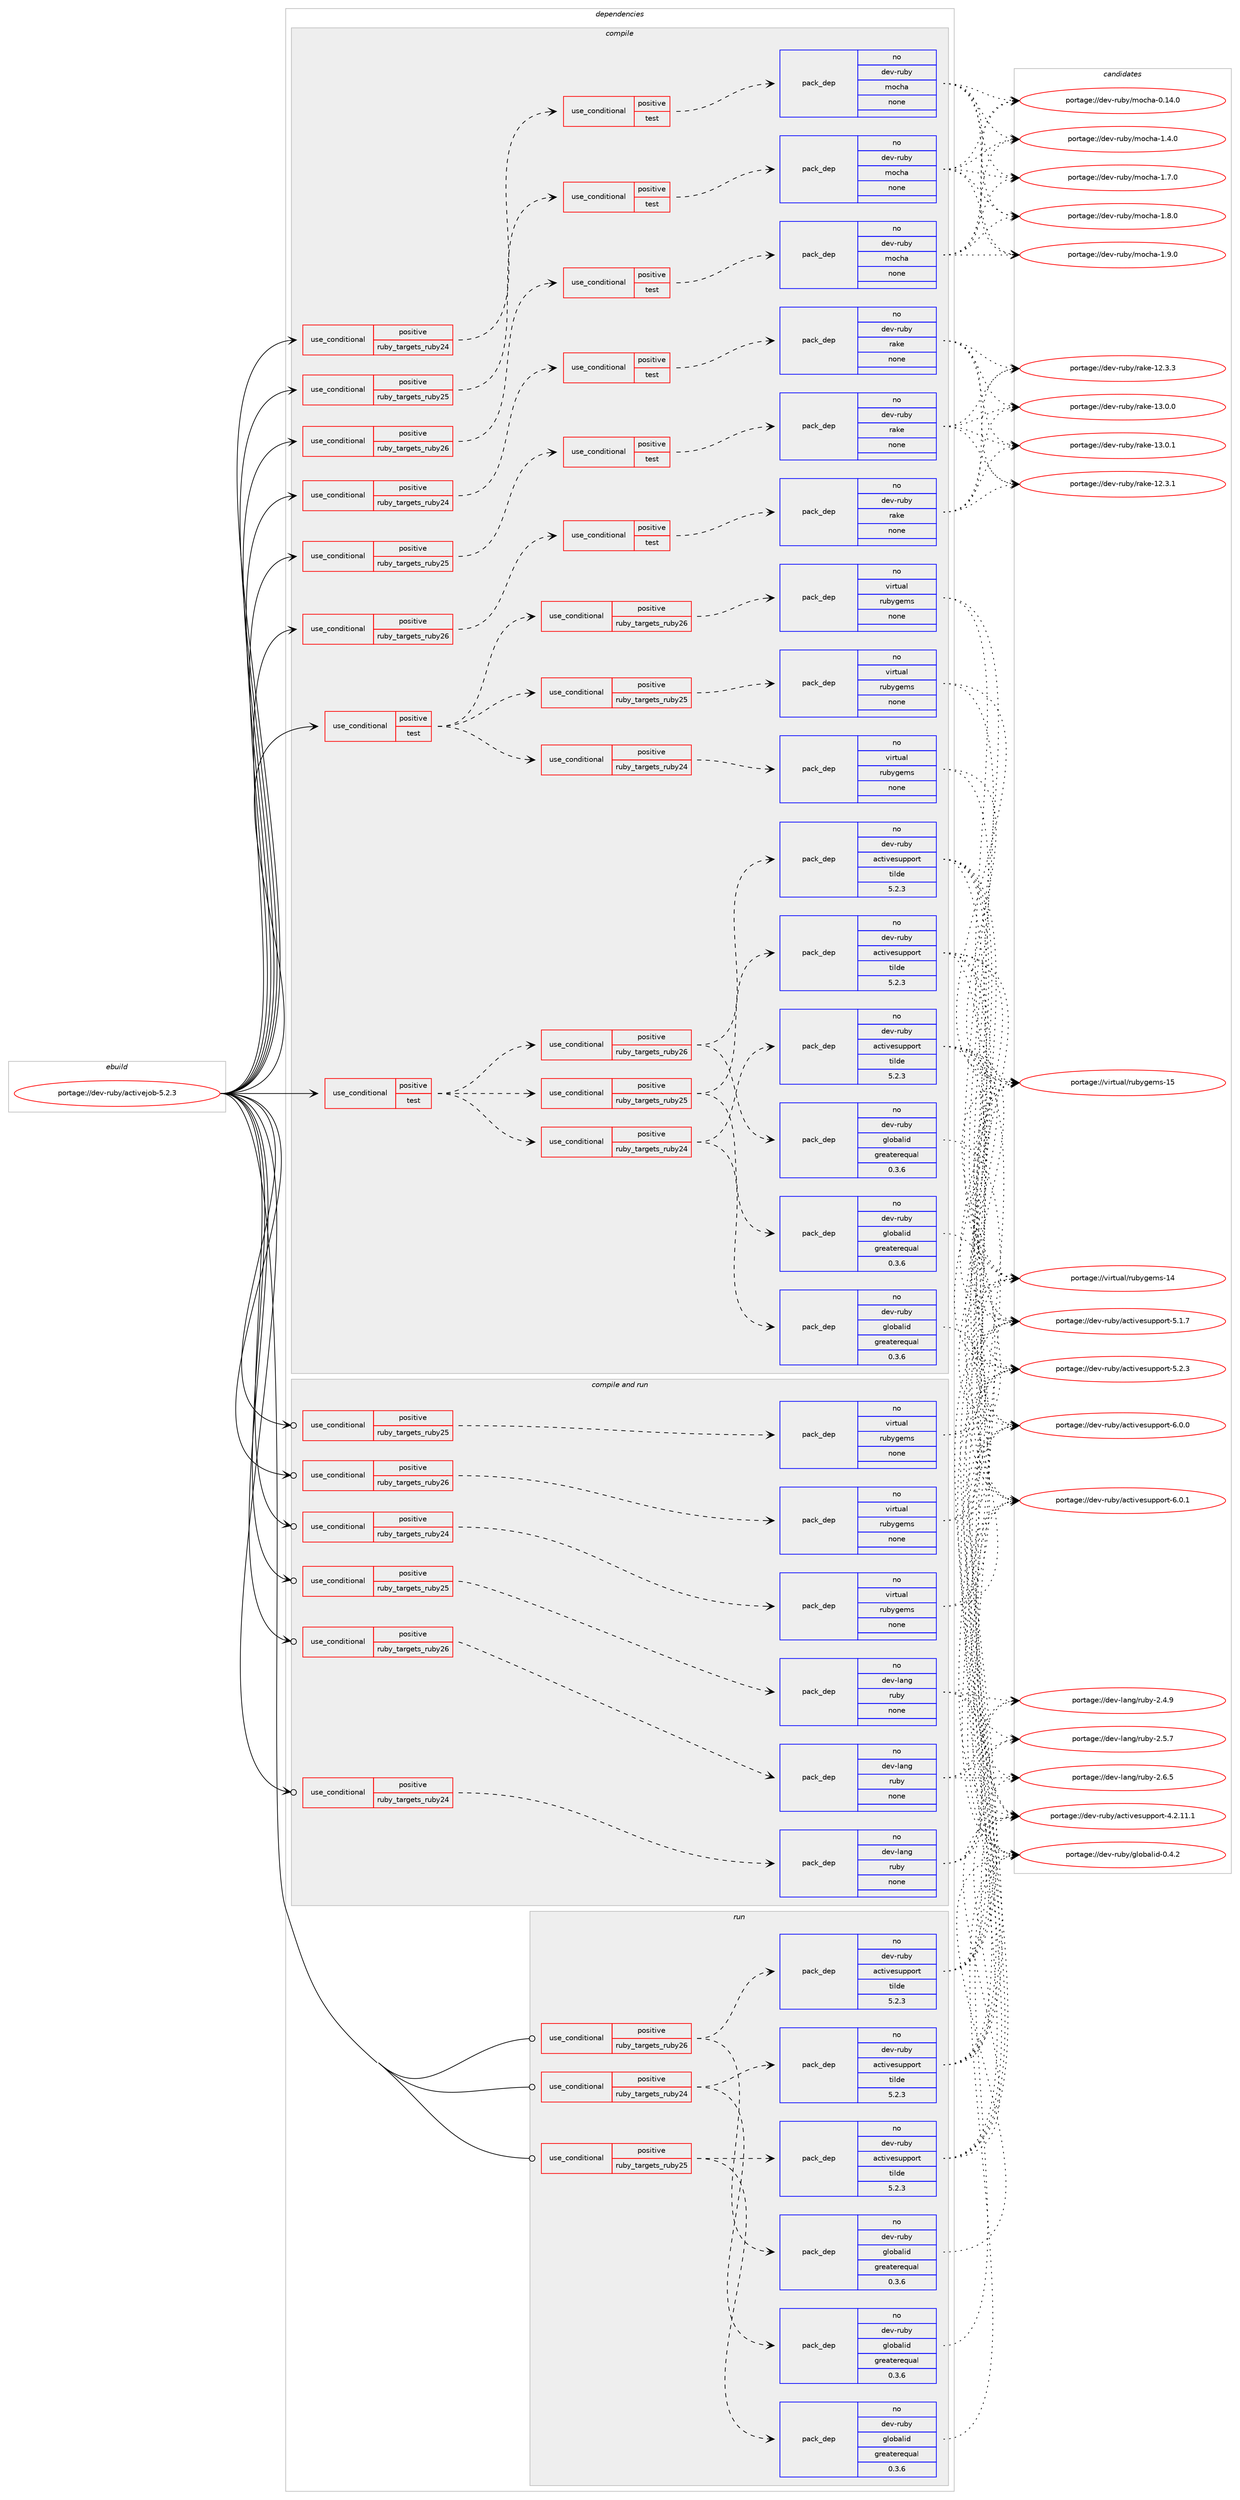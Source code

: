 digraph prolog {

# *************
# Graph options
# *************

newrank=true;
concentrate=true;
compound=true;
graph [rankdir=LR,fontname=Helvetica,fontsize=10,ranksep=1.5];#, ranksep=2.5, nodesep=0.2];
edge  [arrowhead=vee];
node  [fontname=Helvetica,fontsize=10];

# **********
# The ebuild
# **********

subgraph cluster_leftcol {
color=gray;
rank=same;
label=<<i>ebuild</i>>;
id [label="portage://dev-ruby/activejob-5.2.3", color=red, width=4, href="../dev-ruby/activejob-5.2.3.svg"];
}

# ****************
# The dependencies
# ****************

subgraph cluster_midcol {
color=gray;
label=<<i>dependencies</i>>;
subgraph cluster_compile {
fillcolor="#eeeeee";
style=filled;
label=<<i>compile</i>>;
subgraph cond46379 {
dependency209694 [label=<<TABLE BORDER="0" CELLBORDER="1" CELLSPACING="0" CELLPADDING="4"><TR><TD ROWSPAN="3" CELLPADDING="10">use_conditional</TD></TR><TR><TD>positive</TD></TR><TR><TD>ruby_targets_ruby24</TD></TR></TABLE>>, shape=none, color=red];
subgraph cond46380 {
dependency209695 [label=<<TABLE BORDER="0" CELLBORDER="1" CELLSPACING="0" CELLPADDING="4"><TR><TD ROWSPAN="3" CELLPADDING="10">use_conditional</TD></TR><TR><TD>positive</TD></TR><TR><TD>test</TD></TR></TABLE>>, shape=none, color=red];
subgraph pack159887 {
dependency209696 [label=<<TABLE BORDER="0" CELLBORDER="1" CELLSPACING="0" CELLPADDING="4" WIDTH="220"><TR><TD ROWSPAN="6" CELLPADDING="30">pack_dep</TD></TR><TR><TD WIDTH="110">no</TD></TR><TR><TD>dev-ruby</TD></TR><TR><TD>mocha</TD></TR><TR><TD>none</TD></TR><TR><TD></TD></TR></TABLE>>, shape=none, color=blue];
}
dependency209695:e -> dependency209696:w [weight=20,style="dashed",arrowhead="vee"];
}
dependency209694:e -> dependency209695:w [weight=20,style="dashed",arrowhead="vee"];
}
id:e -> dependency209694:w [weight=20,style="solid",arrowhead="vee"];
subgraph cond46381 {
dependency209697 [label=<<TABLE BORDER="0" CELLBORDER="1" CELLSPACING="0" CELLPADDING="4"><TR><TD ROWSPAN="3" CELLPADDING="10">use_conditional</TD></TR><TR><TD>positive</TD></TR><TR><TD>ruby_targets_ruby24</TD></TR></TABLE>>, shape=none, color=red];
subgraph cond46382 {
dependency209698 [label=<<TABLE BORDER="0" CELLBORDER="1" CELLSPACING="0" CELLPADDING="4"><TR><TD ROWSPAN="3" CELLPADDING="10">use_conditional</TD></TR><TR><TD>positive</TD></TR><TR><TD>test</TD></TR></TABLE>>, shape=none, color=red];
subgraph pack159888 {
dependency209699 [label=<<TABLE BORDER="0" CELLBORDER="1" CELLSPACING="0" CELLPADDING="4" WIDTH="220"><TR><TD ROWSPAN="6" CELLPADDING="30">pack_dep</TD></TR><TR><TD WIDTH="110">no</TD></TR><TR><TD>dev-ruby</TD></TR><TR><TD>rake</TD></TR><TR><TD>none</TD></TR><TR><TD></TD></TR></TABLE>>, shape=none, color=blue];
}
dependency209698:e -> dependency209699:w [weight=20,style="dashed",arrowhead="vee"];
}
dependency209697:e -> dependency209698:w [weight=20,style="dashed",arrowhead="vee"];
}
id:e -> dependency209697:w [weight=20,style="solid",arrowhead="vee"];
subgraph cond46383 {
dependency209700 [label=<<TABLE BORDER="0" CELLBORDER="1" CELLSPACING="0" CELLPADDING="4"><TR><TD ROWSPAN="3" CELLPADDING="10">use_conditional</TD></TR><TR><TD>positive</TD></TR><TR><TD>ruby_targets_ruby25</TD></TR></TABLE>>, shape=none, color=red];
subgraph cond46384 {
dependency209701 [label=<<TABLE BORDER="0" CELLBORDER="1" CELLSPACING="0" CELLPADDING="4"><TR><TD ROWSPAN="3" CELLPADDING="10">use_conditional</TD></TR><TR><TD>positive</TD></TR><TR><TD>test</TD></TR></TABLE>>, shape=none, color=red];
subgraph pack159889 {
dependency209702 [label=<<TABLE BORDER="0" CELLBORDER="1" CELLSPACING="0" CELLPADDING="4" WIDTH="220"><TR><TD ROWSPAN="6" CELLPADDING="30">pack_dep</TD></TR><TR><TD WIDTH="110">no</TD></TR><TR><TD>dev-ruby</TD></TR><TR><TD>mocha</TD></TR><TR><TD>none</TD></TR><TR><TD></TD></TR></TABLE>>, shape=none, color=blue];
}
dependency209701:e -> dependency209702:w [weight=20,style="dashed",arrowhead="vee"];
}
dependency209700:e -> dependency209701:w [weight=20,style="dashed",arrowhead="vee"];
}
id:e -> dependency209700:w [weight=20,style="solid",arrowhead="vee"];
subgraph cond46385 {
dependency209703 [label=<<TABLE BORDER="0" CELLBORDER="1" CELLSPACING="0" CELLPADDING="4"><TR><TD ROWSPAN="3" CELLPADDING="10">use_conditional</TD></TR><TR><TD>positive</TD></TR><TR><TD>ruby_targets_ruby25</TD></TR></TABLE>>, shape=none, color=red];
subgraph cond46386 {
dependency209704 [label=<<TABLE BORDER="0" CELLBORDER="1" CELLSPACING="0" CELLPADDING="4"><TR><TD ROWSPAN="3" CELLPADDING="10">use_conditional</TD></TR><TR><TD>positive</TD></TR><TR><TD>test</TD></TR></TABLE>>, shape=none, color=red];
subgraph pack159890 {
dependency209705 [label=<<TABLE BORDER="0" CELLBORDER="1" CELLSPACING="0" CELLPADDING="4" WIDTH="220"><TR><TD ROWSPAN="6" CELLPADDING="30">pack_dep</TD></TR><TR><TD WIDTH="110">no</TD></TR><TR><TD>dev-ruby</TD></TR><TR><TD>rake</TD></TR><TR><TD>none</TD></TR><TR><TD></TD></TR></TABLE>>, shape=none, color=blue];
}
dependency209704:e -> dependency209705:w [weight=20,style="dashed",arrowhead="vee"];
}
dependency209703:e -> dependency209704:w [weight=20,style="dashed",arrowhead="vee"];
}
id:e -> dependency209703:w [weight=20,style="solid",arrowhead="vee"];
subgraph cond46387 {
dependency209706 [label=<<TABLE BORDER="0" CELLBORDER="1" CELLSPACING="0" CELLPADDING="4"><TR><TD ROWSPAN="3" CELLPADDING="10">use_conditional</TD></TR><TR><TD>positive</TD></TR><TR><TD>ruby_targets_ruby26</TD></TR></TABLE>>, shape=none, color=red];
subgraph cond46388 {
dependency209707 [label=<<TABLE BORDER="0" CELLBORDER="1" CELLSPACING="0" CELLPADDING="4"><TR><TD ROWSPAN="3" CELLPADDING="10">use_conditional</TD></TR><TR><TD>positive</TD></TR><TR><TD>test</TD></TR></TABLE>>, shape=none, color=red];
subgraph pack159891 {
dependency209708 [label=<<TABLE BORDER="0" CELLBORDER="1" CELLSPACING="0" CELLPADDING="4" WIDTH="220"><TR><TD ROWSPAN="6" CELLPADDING="30">pack_dep</TD></TR><TR><TD WIDTH="110">no</TD></TR><TR><TD>dev-ruby</TD></TR><TR><TD>mocha</TD></TR><TR><TD>none</TD></TR><TR><TD></TD></TR></TABLE>>, shape=none, color=blue];
}
dependency209707:e -> dependency209708:w [weight=20,style="dashed",arrowhead="vee"];
}
dependency209706:e -> dependency209707:w [weight=20,style="dashed",arrowhead="vee"];
}
id:e -> dependency209706:w [weight=20,style="solid",arrowhead="vee"];
subgraph cond46389 {
dependency209709 [label=<<TABLE BORDER="0" CELLBORDER="1" CELLSPACING="0" CELLPADDING="4"><TR><TD ROWSPAN="3" CELLPADDING="10">use_conditional</TD></TR><TR><TD>positive</TD></TR><TR><TD>ruby_targets_ruby26</TD></TR></TABLE>>, shape=none, color=red];
subgraph cond46390 {
dependency209710 [label=<<TABLE BORDER="0" CELLBORDER="1" CELLSPACING="0" CELLPADDING="4"><TR><TD ROWSPAN="3" CELLPADDING="10">use_conditional</TD></TR><TR><TD>positive</TD></TR><TR><TD>test</TD></TR></TABLE>>, shape=none, color=red];
subgraph pack159892 {
dependency209711 [label=<<TABLE BORDER="0" CELLBORDER="1" CELLSPACING="0" CELLPADDING="4" WIDTH="220"><TR><TD ROWSPAN="6" CELLPADDING="30">pack_dep</TD></TR><TR><TD WIDTH="110">no</TD></TR><TR><TD>dev-ruby</TD></TR><TR><TD>rake</TD></TR><TR><TD>none</TD></TR><TR><TD></TD></TR></TABLE>>, shape=none, color=blue];
}
dependency209710:e -> dependency209711:w [weight=20,style="dashed",arrowhead="vee"];
}
dependency209709:e -> dependency209710:w [weight=20,style="dashed",arrowhead="vee"];
}
id:e -> dependency209709:w [weight=20,style="solid",arrowhead="vee"];
subgraph cond46391 {
dependency209712 [label=<<TABLE BORDER="0" CELLBORDER="1" CELLSPACING="0" CELLPADDING="4"><TR><TD ROWSPAN="3" CELLPADDING="10">use_conditional</TD></TR><TR><TD>positive</TD></TR><TR><TD>test</TD></TR></TABLE>>, shape=none, color=red];
subgraph cond46392 {
dependency209713 [label=<<TABLE BORDER="0" CELLBORDER="1" CELLSPACING="0" CELLPADDING="4"><TR><TD ROWSPAN="3" CELLPADDING="10">use_conditional</TD></TR><TR><TD>positive</TD></TR><TR><TD>ruby_targets_ruby24</TD></TR></TABLE>>, shape=none, color=red];
subgraph pack159893 {
dependency209714 [label=<<TABLE BORDER="0" CELLBORDER="1" CELLSPACING="0" CELLPADDING="4" WIDTH="220"><TR><TD ROWSPAN="6" CELLPADDING="30">pack_dep</TD></TR><TR><TD WIDTH="110">no</TD></TR><TR><TD>dev-ruby</TD></TR><TR><TD>activesupport</TD></TR><TR><TD>tilde</TD></TR><TR><TD>5.2.3</TD></TR></TABLE>>, shape=none, color=blue];
}
dependency209713:e -> dependency209714:w [weight=20,style="dashed",arrowhead="vee"];
subgraph pack159894 {
dependency209715 [label=<<TABLE BORDER="0" CELLBORDER="1" CELLSPACING="0" CELLPADDING="4" WIDTH="220"><TR><TD ROWSPAN="6" CELLPADDING="30">pack_dep</TD></TR><TR><TD WIDTH="110">no</TD></TR><TR><TD>dev-ruby</TD></TR><TR><TD>globalid</TD></TR><TR><TD>greaterequal</TD></TR><TR><TD>0.3.6</TD></TR></TABLE>>, shape=none, color=blue];
}
dependency209713:e -> dependency209715:w [weight=20,style="dashed",arrowhead="vee"];
}
dependency209712:e -> dependency209713:w [weight=20,style="dashed",arrowhead="vee"];
subgraph cond46393 {
dependency209716 [label=<<TABLE BORDER="0" CELLBORDER="1" CELLSPACING="0" CELLPADDING="4"><TR><TD ROWSPAN="3" CELLPADDING="10">use_conditional</TD></TR><TR><TD>positive</TD></TR><TR><TD>ruby_targets_ruby25</TD></TR></TABLE>>, shape=none, color=red];
subgraph pack159895 {
dependency209717 [label=<<TABLE BORDER="0" CELLBORDER="1" CELLSPACING="0" CELLPADDING="4" WIDTH="220"><TR><TD ROWSPAN="6" CELLPADDING="30">pack_dep</TD></TR><TR><TD WIDTH="110">no</TD></TR><TR><TD>dev-ruby</TD></TR><TR><TD>activesupport</TD></TR><TR><TD>tilde</TD></TR><TR><TD>5.2.3</TD></TR></TABLE>>, shape=none, color=blue];
}
dependency209716:e -> dependency209717:w [weight=20,style="dashed",arrowhead="vee"];
subgraph pack159896 {
dependency209718 [label=<<TABLE BORDER="0" CELLBORDER="1" CELLSPACING="0" CELLPADDING="4" WIDTH="220"><TR><TD ROWSPAN="6" CELLPADDING="30">pack_dep</TD></TR><TR><TD WIDTH="110">no</TD></TR><TR><TD>dev-ruby</TD></TR><TR><TD>globalid</TD></TR><TR><TD>greaterequal</TD></TR><TR><TD>0.3.6</TD></TR></TABLE>>, shape=none, color=blue];
}
dependency209716:e -> dependency209718:w [weight=20,style="dashed",arrowhead="vee"];
}
dependency209712:e -> dependency209716:w [weight=20,style="dashed",arrowhead="vee"];
subgraph cond46394 {
dependency209719 [label=<<TABLE BORDER="0" CELLBORDER="1" CELLSPACING="0" CELLPADDING="4"><TR><TD ROWSPAN="3" CELLPADDING="10">use_conditional</TD></TR><TR><TD>positive</TD></TR><TR><TD>ruby_targets_ruby26</TD></TR></TABLE>>, shape=none, color=red];
subgraph pack159897 {
dependency209720 [label=<<TABLE BORDER="0" CELLBORDER="1" CELLSPACING="0" CELLPADDING="4" WIDTH="220"><TR><TD ROWSPAN="6" CELLPADDING="30">pack_dep</TD></TR><TR><TD WIDTH="110">no</TD></TR><TR><TD>dev-ruby</TD></TR><TR><TD>activesupport</TD></TR><TR><TD>tilde</TD></TR><TR><TD>5.2.3</TD></TR></TABLE>>, shape=none, color=blue];
}
dependency209719:e -> dependency209720:w [weight=20,style="dashed",arrowhead="vee"];
subgraph pack159898 {
dependency209721 [label=<<TABLE BORDER="0" CELLBORDER="1" CELLSPACING="0" CELLPADDING="4" WIDTH="220"><TR><TD ROWSPAN="6" CELLPADDING="30">pack_dep</TD></TR><TR><TD WIDTH="110">no</TD></TR><TR><TD>dev-ruby</TD></TR><TR><TD>globalid</TD></TR><TR><TD>greaterequal</TD></TR><TR><TD>0.3.6</TD></TR></TABLE>>, shape=none, color=blue];
}
dependency209719:e -> dependency209721:w [weight=20,style="dashed",arrowhead="vee"];
}
dependency209712:e -> dependency209719:w [weight=20,style="dashed",arrowhead="vee"];
}
id:e -> dependency209712:w [weight=20,style="solid",arrowhead="vee"];
subgraph cond46395 {
dependency209722 [label=<<TABLE BORDER="0" CELLBORDER="1" CELLSPACING="0" CELLPADDING="4"><TR><TD ROWSPAN="3" CELLPADDING="10">use_conditional</TD></TR><TR><TD>positive</TD></TR><TR><TD>test</TD></TR></TABLE>>, shape=none, color=red];
subgraph cond46396 {
dependency209723 [label=<<TABLE BORDER="0" CELLBORDER="1" CELLSPACING="0" CELLPADDING="4"><TR><TD ROWSPAN="3" CELLPADDING="10">use_conditional</TD></TR><TR><TD>positive</TD></TR><TR><TD>ruby_targets_ruby24</TD></TR></TABLE>>, shape=none, color=red];
subgraph pack159899 {
dependency209724 [label=<<TABLE BORDER="0" CELLBORDER="1" CELLSPACING="0" CELLPADDING="4" WIDTH="220"><TR><TD ROWSPAN="6" CELLPADDING="30">pack_dep</TD></TR><TR><TD WIDTH="110">no</TD></TR><TR><TD>virtual</TD></TR><TR><TD>rubygems</TD></TR><TR><TD>none</TD></TR><TR><TD></TD></TR></TABLE>>, shape=none, color=blue];
}
dependency209723:e -> dependency209724:w [weight=20,style="dashed",arrowhead="vee"];
}
dependency209722:e -> dependency209723:w [weight=20,style="dashed",arrowhead="vee"];
subgraph cond46397 {
dependency209725 [label=<<TABLE BORDER="0" CELLBORDER="1" CELLSPACING="0" CELLPADDING="4"><TR><TD ROWSPAN="3" CELLPADDING="10">use_conditional</TD></TR><TR><TD>positive</TD></TR><TR><TD>ruby_targets_ruby25</TD></TR></TABLE>>, shape=none, color=red];
subgraph pack159900 {
dependency209726 [label=<<TABLE BORDER="0" CELLBORDER="1" CELLSPACING="0" CELLPADDING="4" WIDTH="220"><TR><TD ROWSPAN="6" CELLPADDING="30">pack_dep</TD></TR><TR><TD WIDTH="110">no</TD></TR><TR><TD>virtual</TD></TR><TR><TD>rubygems</TD></TR><TR><TD>none</TD></TR><TR><TD></TD></TR></TABLE>>, shape=none, color=blue];
}
dependency209725:e -> dependency209726:w [weight=20,style="dashed",arrowhead="vee"];
}
dependency209722:e -> dependency209725:w [weight=20,style="dashed",arrowhead="vee"];
subgraph cond46398 {
dependency209727 [label=<<TABLE BORDER="0" CELLBORDER="1" CELLSPACING="0" CELLPADDING="4"><TR><TD ROWSPAN="3" CELLPADDING="10">use_conditional</TD></TR><TR><TD>positive</TD></TR><TR><TD>ruby_targets_ruby26</TD></TR></TABLE>>, shape=none, color=red];
subgraph pack159901 {
dependency209728 [label=<<TABLE BORDER="0" CELLBORDER="1" CELLSPACING="0" CELLPADDING="4" WIDTH="220"><TR><TD ROWSPAN="6" CELLPADDING="30">pack_dep</TD></TR><TR><TD WIDTH="110">no</TD></TR><TR><TD>virtual</TD></TR><TR><TD>rubygems</TD></TR><TR><TD>none</TD></TR><TR><TD></TD></TR></TABLE>>, shape=none, color=blue];
}
dependency209727:e -> dependency209728:w [weight=20,style="dashed",arrowhead="vee"];
}
dependency209722:e -> dependency209727:w [weight=20,style="dashed",arrowhead="vee"];
}
id:e -> dependency209722:w [weight=20,style="solid",arrowhead="vee"];
}
subgraph cluster_compileandrun {
fillcolor="#eeeeee";
style=filled;
label=<<i>compile and run</i>>;
subgraph cond46399 {
dependency209729 [label=<<TABLE BORDER="0" CELLBORDER="1" CELLSPACING="0" CELLPADDING="4"><TR><TD ROWSPAN="3" CELLPADDING="10">use_conditional</TD></TR><TR><TD>positive</TD></TR><TR><TD>ruby_targets_ruby24</TD></TR></TABLE>>, shape=none, color=red];
subgraph pack159902 {
dependency209730 [label=<<TABLE BORDER="0" CELLBORDER="1" CELLSPACING="0" CELLPADDING="4" WIDTH="220"><TR><TD ROWSPAN="6" CELLPADDING="30">pack_dep</TD></TR><TR><TD WIDTH="110">no</TD></TR><TR><TD>dev-lang</TD></TR><TR><TD>ruby</TD></TR><TR><TD>none</TD></TR><TR><TD></TD></TR></TABLE>>, shape=none, color=blue];
}
dependency209729:e -> dependency209730:w [weight=20,style="dashed",arrowhead="vee"];
}
id:e -> dependency209729:w [weight=20,style="solid",arrowhead="odotvee"];
subgraph cond46400 {
dependency209731 [label=<<TABLE BORDER="0" CELLBORDER="1" CELLSPACING="0" CELLPADDING="4"><TR><TD ROWSPAN="3" CELLPADDING="10">use_conditional</TD></TR><TR><TD>positive</TD></TR><TR><TD>ruby_targets_ruby24</TD></TR></TABLE>>, shape=none, color=red];
subgraph pack159903 {
dependency209732 [label=<<TABLE BORDER="0" CELLBORDER="1" CELLSPACING="0" CELLPADDING="4" WIDTH="220"><TR><TD ROWSPAN="6" CELLPADDING="30">pack_dep</TD></TR><TR><TD WIDTH="110">no</TD></TR><TR><TD>virtual</TD></TR><TR><TD>rubygems</TD></TR><TR><TD>none</TD></TR><TR><TD></TD></TR></TABLE>>, shape=none, color=blue];
}
dependency209731:e -> dependency209732:w [weight=20,style="dashed",arrowhead="vee"];
}
id:e -> dependency209731:w [weight=20,style="solid",arrowhead="odotvee"];
subgraph cond46401 {
dependency209733 [label=<<TABLE BORDER="0" CELLBORDER="1" CELLSPACING="0" CELLPADDING="4"><TR><TD ROWSPAN="3" CELLPADDING="10">use_conditional</TD></TR><TR><TD>positive</TD></TR><TR><TD>ruby_targets_ruby25</TD></TR></TABLE>>, shape=none, color=red];
subgraph pack159904 {
dependency209734 [label=<<TABLE BORDER="0" CELLBORDER="1" CELLSPACING="0" CELLPADDING="4" WIDTH="220"><TR><TD ROWSPAN="6" CELLPADDING="30">pack_dep</TD></TR><TR><TD WIDTH="110">no</TD></TR><TR><TD>dev-lang</TD></TR><TR><TD>ruby</TD></TR><TR><TD>none</TD></TR><TR><TD></TD></TR></TABLE>>, shape=none, color=blue];
}
dependency209733:e -> dependency209734:w [weight=20,style="dashed",arrowhead="vee"];
}
id:e -> dependency209733:w [weight=20,style="solid",arrowhead="odotvee"];
subgraph cond46402 {
dependency209735 [label=<<TABLE BORDER="0" CELLBORDER="1" CELLSPACING="0" CELLPADDING="4"><TR><TD ROWSPAN="3" CELLPADDING="10">use_conditional</TD></TR><TR><TD>positive</TD></TR><TR><TD>ruby_targets_ruby25</TD></TR></TABLE>>, shape=none, color=red];
subgraph pack159905 {
dependency209736 [label=<<TABLE BORDER="0" CELLBORDER="1" CELLSPACING="0" CELLPADDING="4" WIDTH="220"><TR><TD ROWSPAN="6" CELLPADDING="30">pack_dep</TD></TR><TR><TD WIDTH="110">no</TD></TR><TR><TD>virtual</TD></TR><TR><TD>rubygems</TD></TR><TR><TD>none</TD></TR><TR><TD></TD></TR></TABLE>>, shape=none, color=blue];
}
dependency209735:e -> dependency209736:w [weight=20,style="dashed",arrowhead="vee"];
}
id:e -> dependency209735:w [weight=20,style="solid",arrowhead="odotvee"];
subgraph cond46403 {
dependency209737 [label=<<TABLE BORDER="0" CELLBORDER="1" CELLSPACING="0" CELLPADDING="4"><TR><TD ROWSPAN="3" CELLPADDING="10">use_conditional</TD></TR><TR><TD>positive</TD></TR><TR><TD>ruby_targets_ruby26</TD></TR></TABLE>>, shape=none, color=red];
subgraph pack159906 {
dependency209738 [label=<<TABLE BORDER="0" CELLBORDER="1" CELLSPACING="0" CELLPADDING="4" WIDTH="220"><TR><TD ROWSPAN="6" CELLPADDING="30">pack_dep</TD></TR><TR><TD WIDTH="110">no</TD></TR><TR><TD>dev-lang</TD></TR><TR><TD>ruby</TD></TR><TR><TD>none</TD></TR><TR><TD></TD></TR></TABLE>>, shape=none, color=blue];
}
dependency209737:e -> dependency209738:w [weight=20,style="dashed",arrowhead="vee"];
}
id:e -> dependency209737:w [weight=20,style="solid",arrowhead="odotvee"];
subgraph cond46404 {
dependency209739 [label=<<TABLE BORDER="0" CELLBORDER="1" CELLSPACING="0" CELLPADDING="4"><TR><TD ROWSPAN="3" CELLPADDING="10">use_conditional</TD></TR><TR><TD>positive</TD></TR><TR><TD>ruby_targets_ruby26</TD></TR></TABLE>>, shape=none, color=red];
subgraph pack159907 {
dependency209740 [label=<<TABLE BORDER="0" CELLBORDER="1" CELLSPACING="0" CELLPADDING="4" WIDTH="220"><TR><TD ROWSPAN="6" CELLPADDING="30">pack_dep</TD></TR><TR><TD WIDTH="110">no</TD></TR><TR><TD>virtual</TD></TR><TR><TD>rubygems</TD></TR><TR><TD>none</TD></TR><TR><TD></TD></TR></TABLE>>, shape=none, color=blue];
}
dependency209739:e -> dependency209740:w [weight=20,style="dashed",arrowhead="vee"];
}
id:e -> dependency209739:w [weight=20,style="solid",arrowhead="odotvee"];
}
subgraph cluster_run {
fillcolor="#eeeeee";
style=filled;
label=<<i>run</i>>;
subgraph cond46405 {
dependency209741 [label=<<TABLE BORDER="0" CELLBORDER="1" CELLSPACING="0" CELLPADDING="4"><TR><TD ROWSPAN="3" CELLPADDING="10">use_conditional</TD></TR><TR><TD>positive</TD></TR><TR><TD>ruby_targets_ruby24</TD></TR></TABLE>>, shape=none, color=red];
subgraph pack159908 {
dependency209742 [label=<<TABLE BORDER="0" CELLBORDER="1" CELLSPACING="0" CELLPADDING="4" WIDTH="220"><TR><TD ROWSPAN="6" CELLPADDING="30">pack_dep</TD></TR><TR><TD WIDTH="110">no</TD></TR><TR><TD>dev-ruby</TD></TR><TR><TD>activesupport</TD></TR><TR><TD>tilde</TD></TR><TR><TD>5.2.3</TD></TR></TABLE>>, shape=none, color=blue];
}
dependency209741:e -> dependency209742:w [weight=20,style="dashed",arrowhead="vee"];
subgraph pack159909 {
dependency209743 [label=<<TABLE BORDER="0" CELLBORDER="1" CELLSPACING="0" CELLPADDING="4" WIDTH="220"><TR><TD ROWSPAN="6" CELLPADDING="30">pack_dep</TD></TR><TR><TD WIDTH="110">no</TD></TR><TR><TD>dev-ruby</TD></TR><TR><TD>globalid</TD></TR><TR><TD>greaterequal</TD></TR><TR><TD>0.3.6</TD></TR></TABLE>>, shape=none, color=blue];
}
dependency209741:e -> dependency209743:w [weight=20,style="dashed",arrowhead="vee"];
}
id:e -> dependency209741:w [weight=20,style="solid",arrowhead="odot"];
subgraph cond46406 {
dependency209744 [label=<<TABLE BORDER="0" CELLBORDER="1" CELLSPACING="0" CELLPADDING="4"><TR><TD ROWSPAN="3" CELLPADDING="10">use_conditional</TD></TR><TR><TD>positive</TD></TR><TR><TD>ruby_targets_ruby25</TD></TR></TABLE>>, shape=none, color=red];
subgraph pack159910 {
dependency209745 [label=<<TABLE BORDER="0" CELLBORDER="1" CELLSPACING="0" CELLPADDING="4" WIDTH="220"><TR><TD ROWSPAN="6" CELLPADDING="30">pack_dep</TD></TR><TR><TD WIDTH="110">no</TD></TR><TR><TD>dev-ruby</TD></TR><TR><TD>activesupport</TD></TR><TR><TD>tilde</TD></TR><TR><TD>5.2.3</TD></TR></TABLE>>, shape=none, color=blue];
}
dependency209744:e -> dependency209745:w [weight=20,style="dashed",arrowhead="vee"];
subgraph pack159911 {
dependency209746 [label=<<TABLE BORDER="0" CELLBORDER="1" CELLSPACING="0" CELLPADDING="4" WIDTH="220"><TR><TD ROWSPAN="6" CELLPADDING="30">pack_dep</TD></TR><TR><TD WIDTH="110">no</TD></TR><TR><TD>dev-ruby</TD></TR><TR><TD>globalid</TD></TR><TR><TD>greaterequal</TD></TR><TR><TD>0.3.6</TD></TR></TABLE>>, shape=none, color=blue];
}
dependency209744:e -> dependency209746:w [weight=20,style="dashed",arrowhead="vee"];
}
id:e -> dependency209744:w [weight=20,style="solid",arrowhead="odot"];
subgraph cond46407 {
dependency209747 [label=<<TABLE BORDER="0" CELLBORDER="1" CELLSPACING="0" CELLPADDING="4"><TR><TD ROWSPAN="3" CELLPADDING="10">use_conditional</TD></TR><TR><TD>positive</TD></TR><TR><TD>ruby_targets_ruby26</TD></TR></TABLE>>, shape=none, color=red];
subgraph pack159912 {
dependency209748 [label=<<TABLE BORDER="0" CELLBORDER="1" CELLSPACING="0" CELLPADDING="4" WIDTH="220"><TR><TD ROWSPAN="6" CELLPADDING="30">pack_dep</TD></TR><TR><TD WIDTH="110">no</TD></TR><TR><TD>dev-ruby</TD></TR><TR><TD>activesupport</TD></TR><TR><TD>tilde</TD></TR><TR><TD>5.2.3</TD></TR></TABLE>>, shape=none, color=blue];
}
dependency209747:e -> dependency209748:w [weight=20,style="dashed",arrowhead="vee"];
subgraph pack159913 {
dependency209749 [label=<<TABLE BORDER="0" CELLBORDER="1" CELLSPACING="0" CELLPADDING="4" WIDTH="220"><TR><TD ROWSPAN="6" CELLPADDING="30">pack_dep</TD></TR><TR><TD WIDTH="110">no</TD></TR><TR><TD>dev-ruby</TD></TR><TR><TD>globalid</TD></TR><TR><TD>greaterequal</TD></TR><TR><TD>0.3.6</TD></TR></TABLE>>, shape=none, color=blue];
}
dependency209747:e -> dependency209749:w [weight=20,style="dashed",arrowhead="vee"];
}
id:e -> dependency209747:w [weight=20,style="solid",arrowhead="odot"];
}
}

# **************
# The candidates
# **************

subgraph cluster_choices {
rank=same;
color=gray;
label=<<i>candidates</i>>;

subgraph choice159887 {
color=black;
nodesep=1;
choiceportage100101118451141179812147109111991049745484649524648 [label="portage://dev-ruby/mocha-0.14.0", color=red, width=4,href="../dev-ruby/mocha-0.14.0.svg"];
choiceportage1001011184511411798121471091119910497454946524648 [label="portage://dev-ruby/mocha-1.4.0", color=red, width=4,href="../dev-ruby/mocha-1.4.0.svg"];
choiceportage1001011184511411798121471091119910497454946554648 [label="portage://dev-ruby/mocha-1.7.0", color=red, width=4,href="../dev-ruby/mocha-1.7.0.svg"];
choiceportage1001011184511411798121471091119910497454946564648 [label="portage://dev-ruby/mocha-1.8.0", color=red, width=4,href="../dev-ruby/mocha-1.8.0.svg"];
choiceportage1001011184511411798121471091119910497454946574648 [label="portage://dev-ruby/mocha-1.9.0", color=red, width=4,href="../dev-ruby/mocha-1.9.0.svg"];
dependency209696:e -> choiceportage100101118451141179812147109111991049745484649524648:w [style=dotted,weight="100"];
dependency209696:e -> choiceportage1001011184511411798121471091119910497454946524648:w [style=dotted,weight="100"];
dependency209696:e -> choiceportage1001011184511411798121471091119910497454946554648:w [style=dotted,weight="100"];
dependency209696:e -> choiceportage1001011184511411798121471091119910497454946564648:w [style=dotted,weight="100"];
dependency209696:e -> choiceportage1001011184511411798121471091119910497454946574648:w [style=dotted,weight="100"];
}
subgraph choice159888 {
color=black;
nodesep=1;
choiceportage1001011184511411798121471149710710145495046514649 [label="portage://dev-ruby/rake-12.3.1", color=red, width=4,href="../dev-ruby/rake-12.3.1.svg"];
choiceportage1001011184511411798121471149710710145495046514651 [label="portage://dev-ruby/rake-12.3.3", color=red, width=4,href="../dev-ruby/rake-12.3.3.svg"];
choiceportage1001011184511411798121471149710710145495146484648 [label="portage://dev-ruby/rake-13.0.0", color=red, width=4,href="../dev-ruby/rake-13.0.0.svg"];
choiceportage1001011184511411798121471149710710145495146484649 [label="portage://dev-ruby/rake-13.0.1", color=red, width=4,href="../dev-ruby/rake-13.0.1.svg"];
dependency209699:e -> choiceportage1001011184511411798121471149710710145495046514649:w [style=dotted,weight="100"];
dependency209699:e -> choiceportage1001011184511411798121471149710710145495046514651:w [style=dotted,weight="100"];
dependency209699:e -> choiceportage1001011184511411798121471149710710145495146484648:w [style=dotted,weight="100"];
dependency209699:e -> choiceportage1001011184511411798121471149710710145495146484649:w [style=dotted,weight="100"];
}
subgraph choice159889 {
color=black;
nodesep=1;
choiceportage100101118451141179812147109111991049745484649524648 [label="portage://dev-ruby/mocha-0.14.0", color=red, width=4,href="../dev-ruby/mocha-0.14.0.svg"];
choiceportage1001011184511411798121471091119910497454946524648 [label="portage://dev-ruby/mocha-1.4.0", color=red, width=4,href="../dev-ruby/mocha-1.4.0.svg"];
choiceportage1001011184511411798121471091119910497454946554648 [label="portage://dev-ruby/mocha-1.7.0", color=red, width=4,href="../dev-ruby/mocha-1.7.0.svg"];
choiceportage1001011184511411798121471091119910497454946564648 [label="portage://dev-ruby/mocha-1.8.0", color=red, width=4,href="../dev-ruby/mocha-1.8.0.svg"];
choiceportage1001011184511411798121471091119910497454946574648 [label="portage://dev-ruby/mocha-1.9.0", color=red, width=4,href="../dev-ruby/mocha-1.9.0.svg"];
dependency209702:e -> choiceportage100101118451141179812147109111991049745484649524648:w [style=dotted,weight="100"];
dependency209702:e -> choiceportage1001011184511411798121471091119910497454946524648:w [style=dotted,weight="100"];
dependency209702:e -> choiceportage1001011184511411798121471091119910497454946554648:w [style=dotted,weight="100"];
dependency209702:e -> choiceportage1001011184511411798121471091119910497454946564648:w [style=dotted,weight="100"];
dependency209702:e -> choiceportage1001011184511411798121471091119910497454946574648:w [style=dotted,weight="100"];
}
subgraph choice159890 {
color=black;
nodesep=1;
choiceportage1001011184511411798121471149710710145495046514649 [label="portage://dev-ruby/rake-12.3.1", color=red, width=4,href="../dev-ruby/rake-12.3.1.svg"];
choiceportage1001011184511411798121471149710710145495046514651 [label="portage://dev-ruby/rake-12.3.3", color=red, width=4,href="../dev-ruby/rake-12.3.3.svg"];
choiceportage1001011184511411798121471149710710145495146484648 [label="portage://dev-ruby/rake-13.0.0", color=red, width=4,href="../dev-ruby/rake-13.0.0.svg"];
choiceportage1001011184511411798121471149710710145495146484649 [label="portage://dev-ruby/rake-13.0.1", color=red, width=4,href="../dev-ruby/rake-13.0.1.svg"];
dependency209705:e -> choiceportage1001011184511411798121471149710710145495046514649:w [style=dotted,weight="100"];
dependency209705:e -> choiceportage1001011184511411798121471149710710145495046514651:w [style=dotted,weight="100"];
dependency209705:e -> choiceportage1001011184511411798121471149710710145495146484648:w [style=dotted,weight="100"];
dependency209705:e -> choiceportage1001011184511411798121471149710710145495146484649:w [style=dotted,weight="100"];
}
subgraph choice159891 {
color=black;
nodesep=1;
choiceportage100101118451141179812147109111991049745484649524648 [label="portage://dev-ruby/mocha-0.14.0", color=red, width=4,href="../dev-ruby/mocha-0.14.0.svg"];
choiceportage1001011184511411798121471091119910497454946524648 [label="portage://dev-ruby/mocha-1.4.0", color=red, width=4,href="../dev-ruby/mocha-1.4.0.svg"];
choiceportage1001011184511411798121471091119910497454946554648 [label="portage://dev-ruby/mocha-1.7.0", color=red, width=4,href="../dev-ruby/mocha-1.7.0.svg"];
choiceportage1001011184511411798121471091119910497454946564648 [label="portage://dev-ruby/mocha-1.8.0", color=red, width=4,href="../dev-ruby/mocha-1.8.0.svg"];
choiceportage1001011184511411798121471091119910497454946574648 [label="portage://dev-ruby/mocha-1.9.0", color=red, width=4,href="../dev-ruby/mocha-1.9.0.svg"];
dependency209708:e -> choiceportage100101118451141179812147109111991049745484649524648:w [style=dotted,weight="100"];
dependency209708:e -> choiceportage1001011184511411798121471091119910497454946524648:w [style=dotted,weight="100"];
dependency209708:e -> choiceportage1001011184511411798121471091119910497454946554648:w [style=dotted,weight="100"];
dependency209708:e -> choiceportage1001011184511411798121471091119910497454946564648:w [style=dotted,weight="100"];
dependency209708:e -> choiceportage1001011184511411798121471091119910497454946574648:w [style=dotted,weight="100"];
}
subgraph choice159892 {
color=black;
nodesep=1;
choiceportage1001011184511411798121471149710710145495046514649 [label="portage://dev-ruby/rake-12.3.1", color=red, width=4,href="../dev-ruby/rake-12.3.1.svg"];
choiceportage1001011184511411798121471149710710145495046514651 [label="portage://dev-ruby/rake-12.3.3", color=red, width=4,href="../dev-ruby/rake-12.3.3.svg"];
choiceportage1001011184511411798121471149710710145495146484648 [label="portage://dev-ruby/rake-13.0.0", color=red, width=4,href="../dev-ruby/rake-13.0.0.svg"];
choiceportage1001011184511411798121471149710710145495146484649 [label="portage://dev-ruby/rake-13.0.1", color=red, width=4,href="../dev-ruby/rake-13.0.1.svg"];
dependency209711:e -> choiceportage1001011184511411798121471149710710145495046514649:w [style=dotted,weight="100"];
dependency209711:e -> choiceportage1001011184511411798121471149710710145495046514651:w [style=dotted,weight="100"];
dependency209711:e -> choiceportage1001011184511411798121471149710710145495146484648:w [style=dotted,weight="100"];
dependency209711:e -> choiceportage1001011184511411798121471149710710145495146484649:w [style=dotted,weight="100"];
}
subgraph choice159893 {
color=black;
nodesep=1;
choiceportage1001011184511411798121479799116105118101115117112112111114116455246504649494649 [label="portage://dev-ruby/activesupport-4.2.11.1", color=red, width=4,href="../dev-ruby/activesupport-4.2.11.1.svg"];
choiceportage1001011184511411798121479799116105118101115117112112111114116455346494655 [label="portage://dev-ruby/activesupport-5.1.7", color=red, width=4,href="../dev-ruby/activesupport-5.1.7.svg"];
choiceportage1001011184511411798121479799116105118101115117112112111114116455346504651 [label="portage://dev-ruby/activesupport-5.2.3", color=red, width=4,href="../dev-ruby/activesupport-5.2.3.svg"];
choiceportage1001011184511411798121479799116105118101115117112112111114116455446484648 [label="portage://dev-ruby/activesupport-6.0.0", color=red, width=4,href="../dev-ruby/activesupport-6.0.0.svg"];
choiceportage1001011184511411798121479799116105118101115117112112111114116455446484649 [label="portage://dev-ruby/activesupport-6.0.1", color=red, width=4,href="../dev-ruby/activesupport-6.0.1.svg"];
dependency209714:e -> choiceportage1001011184511411798121479799116105118101115117112112111114116455246504649494649:w [style=dotted,weight="100"];
dependency209714:e -> choiceportage1001011184511411798121479799116105118101115117112112111114116455346494655:w [style=dotted,weight="100"];
dependency209714:e -> choiceportage1001011184511411798121479799116105118101115117112112111114116455346504651:w [style=dotted,weight="100"];
dependency209714:e -> choiceportage1001011184511411798121479799116105118101115117112112111114116455446484648:w [style=dotted,weight="100"];
dependency209714:e -> choiceportage1001011184511411798121479799116105118101115117112112111114116455446484649:w [style=dotted,weight="100"];
}
subgraph choice159894 {
color=black;
nodesep=1;
choiceportage1001011184511411798121471031081119897108105100454846524650 [label="portage://dev-ruby/globalid-0.4.2", color=red, width=4,href="../dev-ruby/globalid-0.4.2.svg"];
dependency209715:e -> choiceportage1001011184511411798121471031081119897108105100454846524650:w [style=dotted,weight="100"];
}
subgraph choice159895 {
color=black;
nodesep=1;
choiceportage1001011184511411798121479799116105118101115117112112111114116455246504649494649 [label="portage://dev-ruby/activesupport-4.2.11.1", color=red, width=4,href="../dev-ruby/activesupport-4.2.11.1.svg"];
choiceportage1001011184511411798121479799116105118101115117112112111114116455346494655 [label="portage://dev-ruby/activesupport-5.1.7", color=red, width=4,href="../dev-ruby/activesupport-5.1.7.svg"];
choiceportage1001011184511411798121479799116105118101115117112112111114116455346504651 [label="portage://dev-ruby/activesupport-5.2.3", color=red, width=4,href="../dev-ruby/activesupport-5.2.3.svg"];
choiceportage1001011184511411798121479799116105118101115117112112111114116455446484648 [label="portage://dev-ruby/activesupport-6.0.0", color=red, width=4,href="../dev-ruby/activesupport-6.0.0.svg"];
choiceportage1001011184511411798121479799116105118101115117112112111114116455446484649 [label="portage://dev-ruby/activesupport-6.0.1", color=red, width=4,href="../dev-ruby/activesupport-6.0.1.svg"];
dependency209717:e -> choiceportage1001011184511411798121479799116105118101115117112112111114116455246504649494649:w [style=dotted,weight="100"];
dependency209717:e -> choiceportage1001011184511411798121479799116105118101115117112112111114116455346494655:w [style=dotted,weight="100"];
dependency209717:e -> choiceportage1001011184511411798121479799116105118101115117112112111114116455346504651:w [style=dotted,weight="100"];
dependency209717:e -> choiceportage1001011184511411798121479799116105118101115117112112111114116455446484648:w [style=dotted,weight="100"];
dependency209717:e -> choiceportage1001011184511411798121479799116105118101115117112112111114116455446484649:w [style=dotted,weight="100"];
}
subgraph choice159896 {
color=black;
nodesep=1;
choiceportage1001011184511411798121471031081119897108105100454846524650 [label="portage://dev-ruby/globalid-0.4.2", color=red, width=4,href="../dev-ruby/globalid-0.4.2.svg"];
dependency209718:e -> choiceportage1001011184511411798121471031081119897108105100454846524650:w [style=dotted,weight="100"];
}
subgraph choice159897 {
color=black;
nodesep=1;
choiceportage1001011184511411798121479799116105118101115117112112111114116455246504649494649 [label="portage://dev-ruby/activesupport-4.2.11.1", color=red, width=4,href="../dev-ruby/activesupport-4.2.11.1.svg"];
choiceportage1001011184511411798121479799116105118101115117112112111114116455346494655 [label="portage://dev-ruby/activesupport-5.1.7", color=red, width=4,href="../dev-ruby/activesupport-5.1.7.svg"];
choiceportage1001011184511411798121479799116105118101115117112112111114116455346504651 [label="portage://dev-ruby/activesupport-5.2.3", color=red, width=4,href="../dev-ruby/activesupport-5.2.3.svg"];
choiceportage1001011184511411798121479799116105118101115117112112111114116455446484648 [label="portage://dev-ruby/activesupport-6.0.0", color=red, width=4,href="../dev-ruby/activesupport-6.0.0.svg"];
choiceportage1001011184511411798121479799116105118101115117112112111114116455446484649 [label="portage://dev-ruby/activesupport-6.0.1", color=red, width=4,href="../dev-ruby/activesupport-6.0.1.svg"];
dependency209720:e -> choiceportage1001011184511411798121479799116105118101115117112112111114116455246504649494649:w [style=dotted,weight="100"];
dependency209720:e -> choiceportage1001011184511411798121479799116105118101115117112112111114116455346494655:w [style=dotted,weight="100"];
dependency209720:e -> choiceportage1001011184511411798121479799116105118101115117112112111114116455346504651:w [style=dotted,weight="100"];
dependency209720:e -> choiceportage1001011184511411798121479799116105118101115117112112111114116455446484648:w [style=dotted,weight="100"];
dependency209720:e -> choiceportage1001011184511411798121479799116105118101115117112112111114116455446484649:w [style=dotted,weight="100"];
}
subgraph choice159898 {
color=black;
nodesep=1;
choiceportage1001011184511411798121471031081119897108105100454846524650 [label="portage://dev-ruby/globalid-0.4.2", color=red, width=4,href="../dev-ruby/globalid-0.4.2.svg"];
dependency209721:e -> choiceportage1001011184511411798121471031081119897108105100454846524650:w [style=dotted,weight="100"];
}
subgraph choice159899 {
color=black;
nodesep=1;
choiceportage118105114116117971084711411798121103101109115454952 [label="portage://virtual/rubygems-14", color=red, width=4,href="../virtual/rubygems-14.svg"];
choiceportage118105114116117971084711411798121103101109115454953 [label="portage://virtual/rubygems-15", color=red, width=4,href="../virtual/rubygems-15.svg"];
dependency209724:e -> choiceportage118105114116117971084711411798121103101109115454952:w [style=dotted,weight="100"];
dependency209724:e -> choiceportage118105114116117971084711411798121103101109115454953:w [style=dotted,weight="100"];
}
subgraph choice159900 {
color=black;
nodesep=1;
choiceportage118105114116117971084711411798121103101109115454952 [label="portage://virtual/rubygems-14", color=red, width=4,href="../virtual/rubygems-14.svg"];
choiceportage118105114116117971084711411798121103101109115454953 [label="portage://virtual/rubygems-15", color=red, width=4,href="../virtual/rubygems-15.svg"];
dependency209726:e -> choiceportage118105114116117971084711411798121103101109115454952:w [style=dotted,weight="100"];
dependency209726:e -> choiceportage118105114116117971084711411798121103101109115454953:w [style=dotted,weight="100"];
}
subgraph choice159901 {
color=black;
nodesep=1;
choiceportage118105114116117971084711411798121103101109115454952 [label="portage://virtual/rubygems-14", color=red, width=4,href="../virtual/rubygems-14.svg"];
choiceportage118105114116117971084711411798121103101109115454953 [label="portage://virtual/rubygems-15", color=red, width=4,href="../virtual/rubygems-15.svg"];
dependency209728:e -> choiceportage118105114116117971084711411798121103101109115454952:w [style=dotted,weight="100"];
dependency209728:e -> choiceportage118105114116117971084711411798121103101109115454953:w [style=dotted,weight="100"];
}
subgraph choice159902 {
color=black;
nodesep=1;
choiceportage10010111845108971101034711411798121455046524657 [label="portage://dev-lang/ruby-2.4.9", color=red, width=4,href="../dev-lang/ruby-2.4.9.svg"];
choiceportage10010111845108971101034711411798121455046534655 [label="portage://dev-lang/ruby-2.5.7", color=red, width=4,href="../dev-lang/ruby-2.5.7.svg"];
choiceportage10010111845108971101034711411798121455046544653 [label="portage://dev-lang/ruby-2.6.5", color=red, width=4,href="../dev-lang/ruby-2.6.5.svg"];
dependency209730:e -> choiceportage10010111845108971101034711411798121455046524657:w [style=dotted,weight="100"];
dependency209730:e -> choiceportage10010111845108971101034711411798121455046534655:w [style=dotted,weight="100"];
dependency209730:e -> choiceportage10010111845108971101034711411798121455046544653:w [style=dotted,weight="100"];
}
subgraph choice159903 {
color=black;
nodesep=1;
choiceportage118105114116117971084711411798121103101109115454952 [label="portage://virtual/rubygems-14", color=red, width=4,href="../virtual/rubygems-14.svg"];
choiceportage118105114116117971084711411798121103101109115454953 [label="portage://virtual/rubygems-15", color=red, width=4,href="../virtual/rubygems-15.svg"];
dependency209732:e -> choiceportage118105114116117971084711411798121103101109115454952:w [style=dotted,weight="100"];
dependency209732:e -> choiceportage118105114116117971084711411798121103101109115454953:w [style=dotted,weight="100"];
}
subgraph choice159904 {
color=black;
nodesep=1;
choiceportage10010111845108971101034711411798121455046524657 [label="portage://dev-lang/ruby-2.4.9", color=red, width=4,href="../dev-lang/ruby-2.4.9.svg"];
choiceportage10010111845108971101034711411798121455046534655 [label="portage://dev-lang/ruby-2.5.7", color=red, width=4,href="../dev-lang/ruby-2.5.7.svg"];
choiceportage10010111845108971101034711411798121455046544653 [label="portage://dev-lang/ruby-2.6.5", color=red, width=4,href="../dev-lang/ruby-2.6.5.svg"];
dependency209734:e -> choiceportage10010111845108971101034711411798121455046524657:w [style=dotted,weight="100"];
dependency209734:e -> choiceportage10010111845108971101034711411798121455046534655:w [style=dotted,weight="100"];
dependency209734:e -> choiceportage10010111845108971101034711411798121455046544653:w [style=dotted,weight="100"];
}
subgraph choice159905 {
color=black;
nodesep=1;
choiceportage118105114116117971084711411798121103101109115454952 [label="portage://virtual/rubygems-14", color=red, width=4,href="../virtual/rubygems-14.svg"];
choiceportage118105114116117971084711411798121103101109115454953 [label="portage://virtual/rubygems-15", color=red, width=4,href="../virtual/rubygems-15.svg"];
dependency209736:e -> choiceportage118105114116117971084711411798121103101109115454952:w [style=dotted,weight="100"];
dependency209736:e -> choiceportage118105114116117971084711411798121103101109115454953:w [style=dotted,weight="100"];
}
subgraph choice159906 {
color=black;
nodesep=1;
choiceportage10010111845108971101034711411798121455046524657 [label="portage://dev-lang/ruby-2.4.9", color=red, width=4,href="../dev-lang/ruby-2.4.9.svg"];
choiceportage10010111845108971101034711411798121455046534655 [label="portage://dev-lang/ruby-2.5.7", color=red, width=4,href="../dev-lang/ruby-2.5.7.svg"];
choiceportage10010111845108971101034711411798121455046544653 [label="portage://dev-lang/ruby-2.6.5", color=red, width=4,href="../dev-lang/ruby-2.6.5.svg"];
dependency209738:e -> choiceportage10010111845108971101034711411798121455046524657:w [style=dotted,weight="100"];
dependency209738:e -> choiceportage10010111845108971101034711411798121455046534655:w [style=dotted,weight="100"];
dependency209738:e -> choiceportage10010111845108971101034711411798121455046544653:w [style=dotted,weight="100"];
}
subgraph choice159907 {
color=black;
nodesep=1;
choiceportage118105114116117971084711411798121103101109115454952 [label="portage://virtual/rubygems-14", color=red, width=4,href="../virtual/rubygems-14.svg"];
choiceportage118105114116117971084711411798121103101109115454953 [label="portage://virtual/rubygems-15", color=red, width=4,href="../virtual/rubygems-15.svg"];
dependency209740:e -> choiceportage118105114116117971084711411798121103101109115454952:w [style=dotted,weight="100"];
dependency209740:e -> choiceportage118105114116117971084711411798121103101109115454953:w [style=dotted,weight="100"];
}
subgraph choice159908 {
color=black;
nodesep=1;
choiceportage1001011184511411798121479799116105118101115117112112111114116455246504649494649 [label="portage://dev-ruby/activesupport-4.2.11.1", color=red, width=4,href="../dev-ruby/activesupport-4.2.11.1.svg"];
choiceportage1001011184511411798121479799116105118101115117112112111114116455346494655 [label="portage://dev-ruby/activesupport-5.1.7", color=red, width=4,href="../dev-ruby/activesupport-5.1.7.svg"];
choiceportage1001011184511411798121479799116105118101115117112112111114116455346504651 [label="portage://dev-ruby/activesupport-5.2.3", color=red, width=4,href="../dev-ruby/activesupport-5.2.3.svg"];
choiceportage1001011184511411798121479799116105118101115117112112111114116455446484648 [label="portage://dev-ruby/activesupport-6.0.0", color=red, width=4,href="../dev-ruby/activesupport-6.0.0.svg"];
choiceportage1001011184511411798121479799116105118101115117112112111114116455446484649 [label="portage://dev-ruby/activesupport-6.0.1", color=red, width=4,href="../dev-ruby/activesupport-6.0.1.svg"];
dependency209742:e -> choiceportage1001011184511411798121479799116105118101115117112112111114116455246504649494649:w [style=dotted,weight="100"];
dependency209742:e -> choiceportage1001011184511411798121479799116105118101115117112112111114116455346494655:w [style=dotted,weight="100"];
dependency209742:e -> choiceportage1001011184511411798121479799116105118101115117112112111114116455346504651:w [style=dotted,weight="100"];
dependency209742:e -> choiceportage1001011184511411798121479799116105118101115117112112111114116455446484648:w [style=dotted,weight="100"];
dependency209742:e -> choiceportage1001011184511411798121479799116105118101115117112112111114116455446484649:w [style=dotted,weight="100"];
}
subgraph choice159909 {
color=black;
nodesep=1;
choiceportage1001011184511411798121471031081119897108105100454846524650 [label="portage://dev-ruby/globalid-0.4.2", color=red, width=4,href="../dev-ruby/globalid-0.4.2.svg"];
dependency209743:e -> choiceportage1001011184511411798121471031081119897108105100454846524650:w [style=dotted,weight="100"];
}
subgraph choice159910 {
color=black;
nodesep=1;
choiceportage1001011184511411798121479799116105118101115117112112111114116455246504649494649 [label="portage://dev-ruby/activesupport-4.2.11.1", color=red, width=4,href="../dev-ruby/activesupport-4.2.11.1.svg"];
choiceportage1001011184511411798121479799116105118101115117112112111114116455346494655 [label="portage://dev-ruby/activesupport-5.1.7", color=red, width=4,href="../dev-ruby/activesupport-5.1.7.svg"];
choiceportage1001011184511411798121479799116105118101115117112112111114116455346504651 [label="portage://dev-ruby/activesupport-5.2.3", color=red, width=4,href="../dev-ruby/activesupport-5.2.3.svg"];
choiceportage1001011184511411798121479799116105118101115117112112111114116455446484648 [label="portage://dev-ruby/activesupport-6.0.0", color=red, width=4,href="../dev-ruby/activesupport-6.0.0.svg"];
choiceportage1001011184511411798121479799116105118101115117112112111114116455446484649 [label="portage://dev-ruby/activesupport-6.0.1", color=red, width=4,href="../dev-ruby/activesupport-6.0.1.svg"];
dependency209745:e -> choiceportage1001011184511411798121479799116105118101115117112112111114116455246504649494649:w [style=dotted,weight="100"];
dependency209745:e -> choiceportage1001011184511411798121479799116105118101115117112112111114116455346494655:w [style=dotted,weight="100"];
dependency209745:e -> choiceportage1001011184511411798121479799116105118101115117112112111114116455346504651:w [style=dotted,weight="100"];
dependency209745:e -> choiceportage1001011184511411798121479799116105118101115117112112111114116455446484648:w [style=dotted,weight="100"];
dependency209745:e -> choiceportage1001011184511411798121479799116105118101115117112112111114116455446484649:w [style=dotted,weight="100"];
}
subgraph choice159911 {
color=black;
nodesep=1;
choiceportage1001011184511411798121471031081119897108105100454846524650 [label="portage://dev-ruby/globalid-0.4.2", color=red, width=4,href="../dev-ruby/globalid-0.4.2.svg"];
dependency209746:e -> choiceportage1001011184511411798121471031081119897108105100454846524650:w [style=dotted,weight="100"];
}
subgraph choice159912 {
color=black;
nodesep=1;
choiceportage1001011184511411798121479799116105118101115117112112111114116455246504649494649 [label="portage://dev-ruby/activesupport-4.2.11.1", color=red, width=4,href="../dev-ruby/activesupport-4.2.11.1.svg"];
choiceportage1001011184511411798121479799116105118101115117112112111114116455346494655 [label="portage://dev-ruby/activesupport-5.1.7", color=red, width=4,href="../dev-ruby/activesupport-5.1.7.svg"];
choiceportage1001011184511411798121479799116105118101115117112112111114116455346504651 [label="portage://dev-ruby/activesupport-5.2.3", color=red, width=4,href="../dev-ruby/activesupport-5.2.3.svg"];
choiceportage1001011184511411798121479799116105118101115117112112111114116455446484648 [label="portage://dev-ruby/activesupport-6.0.0", color=red, width=4,href="../dev-ruby/activesupport-6.0.0.svg"];
choiceportage1001011184511411798121479799116105118101115117112112111114116455446484649 [label="portage://dev-ruby/activesupport-6.0.1", color=red, width=4,href="../dev-ruby/activesupport-6.0.1.svg"];
dependency209748:e -> choiceportage1001011184511411798121479799116105118101115117112112111114116455246504649494649:w [style=dotted,weight="100"];
dependency209748:e -> choiceportage1001011184511411798121479799116105118101115117112112111114116455346494655:w [style=dotted,weight="100"];
dependency209748:e -> choiceportage1001011184511411798121479799116105118101115117112112111114116455346504651:w [style=dotted,weight="100"];
dependency209748:e -> choiceportage1001011184511411798121479799116105118101115117112112111114116455446484648:w [style=dotted,weight="100"];
dependency209748:e -> choiceportage1001011184511411798121479799116105118101115117112112111114116455446484649:w [style=dotted,weight="100"];
}
subgraph choice159913 {
color=black;
nodesep=1;
choiceportage1001011184511411798121471031081119897108105100454846524650 [label="portage://dev-ruby/globalid-0.4.2", color=red, width=4,href="../dev-ruby/globalid-0.4.2.svg"];
dependency209749:e -> choiceportage1001011184511411798121471031081119897108105100454846524650:w [style=dotted,weight="100"];
}
}

}
